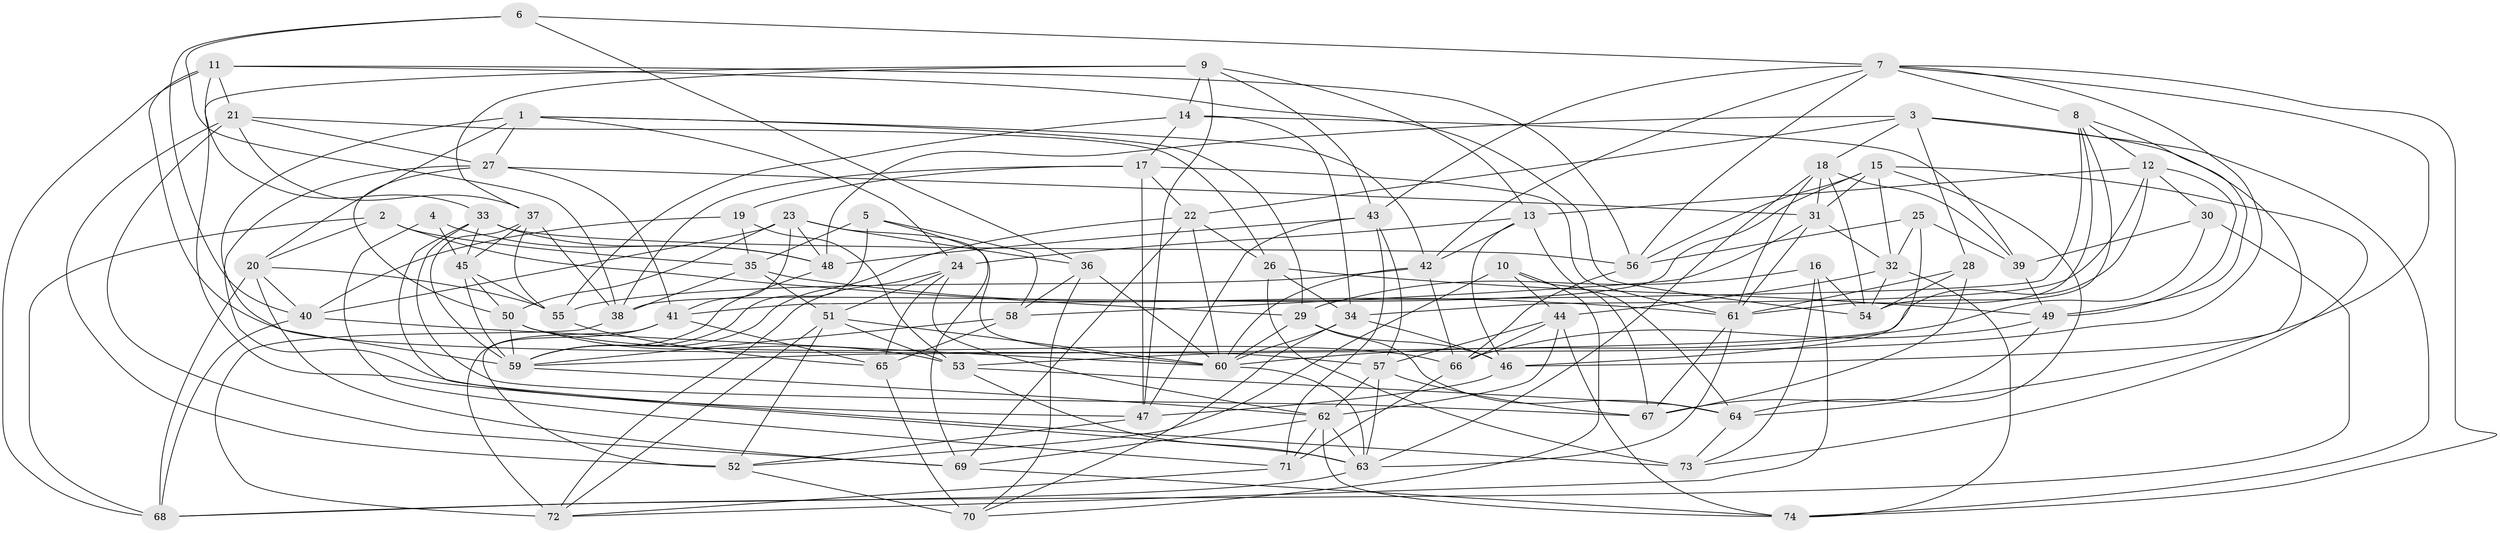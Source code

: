 // original degree distribution, {4: 1.0}
// Generated by graph-tools (version 1.1) at 2025/26/03/09/25 03:26:59]
// undirected, 74 vertices, 215 edges
graph export_dot {
graph [start="1"]
  node [color=gray90,style=filled];
  1;
  2;
  3;
  4;
  5;
  6;
  7;
  8;
  9;
  10;
  11;
  12;
  13;
  14;
  15;
  16;
  17;
  18;
  19;
  20;
  21;
  22;
  23;
  24;
  25;
  26;
  27;
  28;
  29;
  30;
  31;
  32;
  33;
  34;
  35;
  36;
  37;
  38;
  39;
  40;
  41;
  42;
  43;
  44;
  45;
  46;
  47;
  48;
  49;
  50;
  51;
  52;
  53;
  54;
  55;
  56;
  57;
  58;
  59;
  60;
  61;
  62;
  63;
  64;
  65;
  66;
  67;
  68;
  69;
  70;
  71;
  72;
  73;
  74;
  1 -- 20 [weight=1.0];
  1 -- 24 [weight=1.0];
  1 -- 27 [weight=1.0];
  1 -- 29 [weight=1.0];
  1 -- 42 [weight=1.0];
  1 -- 59 [weight=1.0];
  2 -- 20 [weight=1.0];
  2 -- 29 [weight=1.0];
  2 -- 35 [weight=1.0];
  2 -- 68 [weight=1.0];
  3 -- 18 [weight=1.0];
  3 -- 22 [weight=1.0];
  3 -- 28 [weight=1.0];
  3 -- 46 [weight=1.0];
  3 -- 48 [weight=1.0];
  3 -- 74 [weight=1.0];
  4 -- 45 [weight=1.0];
  4 -- 48 [weight=1.0];
  4 -- 71 [weight=2.0];
  5 -- 35 [weight=1.0];
  5 -- 58 [weight=1.0];
  5 -- 59 [weight=1.0];
  5 -- 69 [weight=1.0];
  6 -- 7 [weight=1.0];
  6 -- 36 [weight=1.0];
  6 -- 38 [weight=1.0];
  6 -- 40 [weight=1.0];
  7 -- 8 [weight=1.0];
  7 -- 42 [weight=1.0];
  7 -- 43 [weight=1.0];
  7 -- 53 [weight=1.0];
  7 -- 56 [weight=1.0];
  7 -- 64 [weight=1.0];
  7 -- 74 [weight=1.0];
  8 -- 12 [weight=1.0];
  8 -- 41 [weight=1.0];
  8 -- 49 [weight=1.0];
  8 -- 54 [weight=1.0];
  8 -- 61 [weight=1.0];
  9 -- 13 [weight=1.0];
  9 -- 14 [weight=1.0];
  9 -- 37 [weight=1.0];
  9 -- 43 [weight=1.0];
  9 -- 47 [weight=1.0];
  9 -- 63 [weight=1.0];
  10 -- 44 [weight=1.0];
  10 -- 52 [weight=1.0];
  10 -- 67 [weight=1.0];
  10 -- 70 [weight=1.0];
  11 -- 21 [weight=1.0];
  11 -- 33 [weight=1.0];
  11 -- 54 [weight=1.0];
  11 -- 56 [weight=1.0];
  11 -- 57 [weight=1.0];
  11 -- 68 [weight=1.0];
  12 -- 13 [weight=1.0];
  12 -- 30 [weight=1.0];
  12 -- 34 [weight=1.0];
  12 -- 49 [weight=1.0];
  12 -- 59 [weight=1.0];
  13 -- 24 [weight=1.0];
  13 -- 42 [weight=1.0];
  13 -- 46 [weight=1.0];
  13 -- 64 [weight=1.0];
  14 -- 17 [weight=1.0];
  14 -- 34 [weight=1.0];
  14 -- 39 [weight=2.0];
  14 -- 55 [weight=1.0];
  15 -- 31 [weight=1.0];
  15 -- 32 [weight=1.0];
  15 -- 38 [weight=1.0];
  15 -- 56 [weight=1.0];
  15 -- 64 [weight=1.0];
  15 -- 73 [weight=1.0];
  16 -- 29 [weight=1.0];
  16 -- 54 [weight=1.0];
  16 -- 72 [weight=1.0];
  16 -- 73 [weight=1.0];
  17 -- 19 [weight=1.0];
  17 -- 22 [weight=1.0];
  17 -- 38 [weight=1.0];
  17 -- 47 [weight=1.0];
  17 -- 61 [weight=1.0];
  18 -- 31 [weight=1.0];
  18 -- 39 [weight=1.0];
  18 -- 54 [weight=1.0];
  18 -- 61 [weight=1.0];
  18 -- 63 [weight=1.0];
  19 -- 35 [weight=1.0];
  19 -- 40 [weight=1.0];
  19 -- 53 [weight=1.0];
  20 -- 40 [weight=1.0];
  20 -- 55 [weight=1.0];
  20 -- 68 [weight=1.0];
  20 -- 69 [weight=1.0];
  21 -- 26 [weight=1.0];
  21 -- 27 [weight=1.0];
  21 -- 37 [weight=1.0];
  21 -- 52 [weight=1.0];
  21 -- 69 [weight=1.0];
  22 -- 26 [weight=1.0];
  22 -- 59 [weight=1.0];
  22 -- 60 [weight=1.0];
  22 -- 69 [weight=1.0];
  23 -- 36 [weight=1.0];
  23 -- 40 [weight=1.0];
  23 -- 41 [weight=1.0];
  23 -- 48 [weight=1.0];
  23 -- 50 [weight=1.0];
  23 -- 60 [weight=1.0];
  24 -- 51 [weight=1.0];
  24 -- 62 [weight=1.0];
  24 -- 65 [weight=1.0];
  24 -- 72 [weight=1.0];
  25 -- 32 [weight=1.0];
  25 -- 39 [weight=1.0];
  25 -- 46 [weight=1.0];
  25 -- 56 [weight=1.0];
  26 -- 34 [weight=1.0];
  26 -- 49 [weight=1.0];
  26 -- 73 [weight=2.0];
  27 -- 31 [weight=1.0];
  27 -- 41 [weight=1.0];
  27 -- 47 [weight=1.0];
  27 -- 50 [weight=1.0];
  28 -- 54 [weight=1.0];
  28 -- 61 [weight=1.0];
  28 -- 67 [weight=1.0];
  29 -- 46 [weight=1.0];
  29 -- 60 [weight=1.0];
  29 -- 64 [weight=1.0];
  30 -- 39 [weight=1.0];
  30 -- 60 [weight=1.0];
  30 -- 68 [weight=1.0];
  31 -- 32 [weight=1.0];
  31 -- 58 [weight=1.0];
  31 -- 61 [weight=1.0];
  32 -- 44 [weight=1.0];
  32 -- 54 [weight=1.0];
  32 -- 74 [weight=1.0];
  33 -- 45 [weight=1.0];
  33 -- 48 [weight=1.0];
  33 -- 56 [weight=1.0];
  33 -- 67 [weight=1.0];
  33 -- 73 [weight=1.0];
  34 -- 46 [weight=1.0];
  34 -- 60 [weight=1.0];
  34 -- 70 [weight=1.0];
  35 -- 38 [weight=1.0];
  35 -- 51 [weight=1.0];
  35 -- 61 [weight=1.0];
  36 -- 58 [weight=2.0];
  36 -- 60 [weight=1.0];
  36 -- 70 [weight=1.0];
  37 -- 38 [weight=1.0];
  37 -- 45 [weight=1.0];
  37 -- 55 [weight=1.0];
  37 -- 59 [weight=1.0];
  38 -- 72 [weight=1.0];
  39 -- 49 [weight=1.0];
  40 -- 60 [weight=1.0];
  40 -- 68 [weight=1.0];
  41 -- 52 [weight=1.0];
  41 -- 65 [weight=1.0];
  41 -- 72 [weight=1.0];
  42 -- 55 [weight=1.0];
  42 -- 60 [weight=1.0];
  42 -- 66 [weight=1.0];
  43 -- 47 [weight=1.0];
  43 -- 48 [weight=1.0];
  43 -- 57 [weight=1.0];
  43 -- 71 [weight=1.0];
  44 -- 57 [weight=1.0];
  44 -- 62 [weight=1.0];
  44 -- 66 [weight=1.0];
  44 -- 74 [weight=1.0];
  45 -- 50 [weight=1.0];
  45 -- 55 [weight=1.0];
  45 -- 59 [weight=1.0];
  46 -- 47 [weight=1.0];
  47 -- 52 [weight=1.0];
  48 -- 59 [weight=1.0];
  49 -- 66 [weight=1.0];
  49 -- 67 [weight=1.0];
  50 -- 53 [weight=1.0];
  50 -- 59 [weight=1.0];
  50 -- 66 [weight=1.0];
  51 -- 52 [weight=1.0];
  51 -- 53 [weight=1.0];
  51 -- 60 [weight=1.0];
  51 -- 72 [weight=1.0];
  52 -- 70 [weight=1.0];
  53 -- 63 [weight=1.0];
  53 -- 64 [weight=1.0];
  55 -- 65 [weight=1.0];
  56 -- 66 [weight=1.0];
  57 -- 62 [weight=1.0];
  57 -- 63 [weight=1.0];
  57 -- 67 [weight=1.0];
  58 -- 59 [weight=1.0];
  58 -- 65 [weight=1.0];
  59 -- 62 [weight=1.0];
  60 -- 63 [weight=1.0];
  61 -- 63 [weight=1.0];
  61 -- 67 [weight=1.0];
  62 -- 63 [weight=1.0];
  62 -- 69 [weight=1.0];
  62 -- 71 [weight=1.0];
  62 -- 74 [weight=1.0];
  63 -- 68 [weight=1.0];
  64 -- 73 [weight=1.0];
  65 -- 70 [weight=2.0];
  66 -- 71 [weight=1.0];
  69 -- 74 [weight=1.0];
  71 -- 72 [weight=1.0];
}
